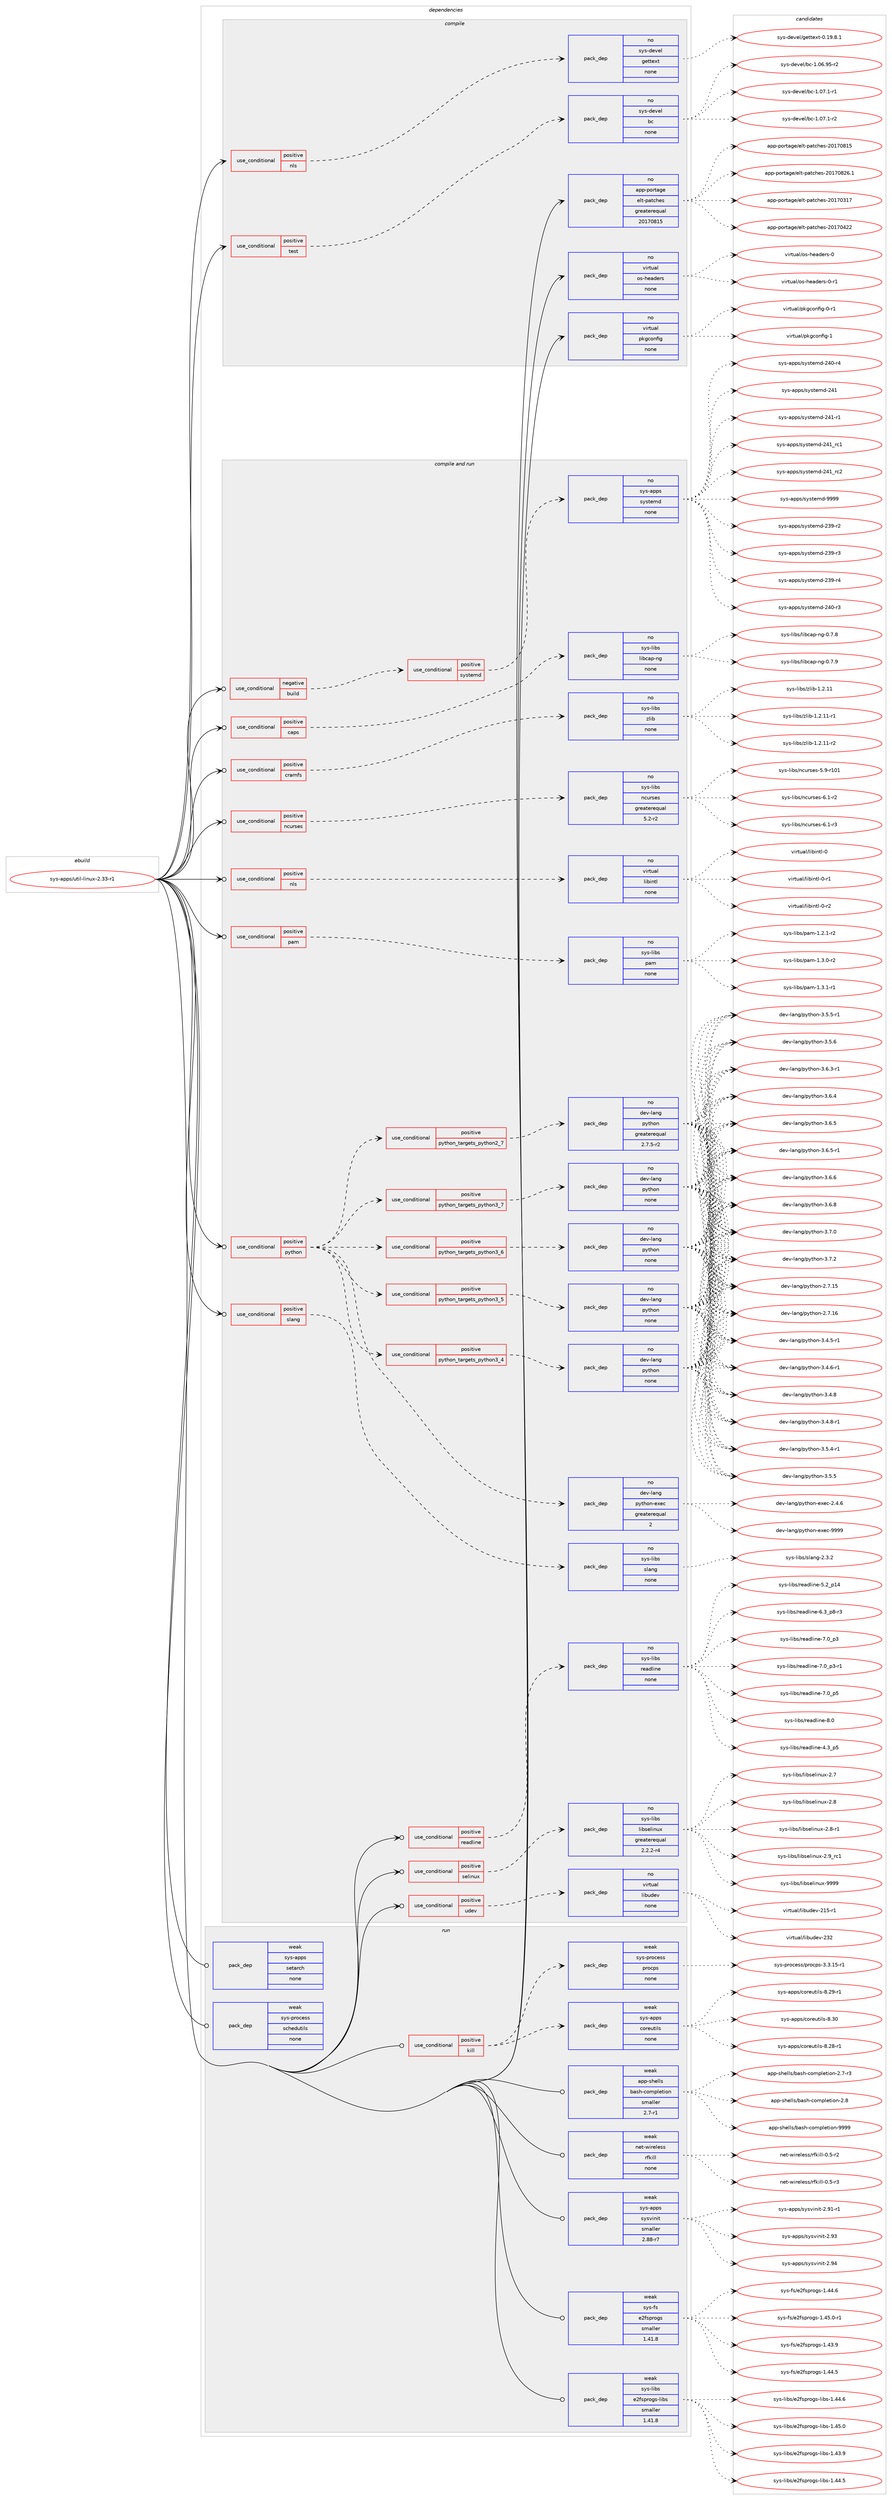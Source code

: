 digraph prolog {

# *************
# Graph options
# *************

newrank=true;
concentrate=true;
compound=true;
graph [rankdir=LR,fontname=Helvetica,fontsize=10,ranksep=1.5];#, ranksep=2.5, nodesep=0.2];
edge  [arrowhead=vee];
node  [fontname=Helvetica,fontsize=10];

# **********
# The ebuild
# **********

subgraph cluster_leftcol {
color=gray;
rank=same;
label=<<i>ebuild</i>>;
id [label="sys-apps/util-linux-2.33-r1", color=red, width=4, href="../sys-apps/util-linux-2.33-r1.svg"];
}

# ****************
# The dependencies
# ****************

subgraph cluster_midcol {
color=gray;
label=<<i>dependencies</i>>;
subgraph cluster_compile {
fillcolor="#eeeeee";
style=filled;
label=<<i>compile</i>>;
subgraph cond457505 {
dependency1715951 [label=<<TABLE BORDER="0" CELLBORDER="1" CELLSPACING="0" CELLPADDING="4"><TR><TD ROWSPAN="3" CELLPADDING="10">use_conditional</TD></TR><TR><TD>positive</TD></TR><TR><TD>nls</TD></TR></TABLE>>, shape=none, color=red];
subgraph pack1230371 {
dependency1715952 [label=<<TABLE BORDER="0" CELLBORDER="1" CELLSPACING="0" CELLPADDING="4" WIDTH="220"><TR><TD ROWSPAN="6" CELLPADDING="30">pack_dep</TD></TR><TR><TD WIDTH="110">no</TD></TR><TR><TD>sys-devel</TD></TR><TR><TD>gettext</TD></TR><TR><TD>none</TD></TR><TR><TD></TD></TR></TABLE>>, shape=none, color=blue];
}
dependency1715951:e -> dependency1715952:w [weight=20,style="dashed",arrowhead="vee"];
}
id:e -> dependency1715951:w [weight=20,style="solid",arrowhead="vee"];
subgraph cond457506 {
dependency1715953 [label=<<TABLE BORDER="0" CELLBORDER="1" CELLSPACING="0" CELLPADDING="4"><TR><TD ROWSPAN="3" CELLPADDING="10">use_conditional</TD></TR><TR><TD>positive</TD></TR><TR><TD>test</TD></TR></TABLE>>, shape=none, color=red];
subgraph pack1230372 {
dependency1715954 [label=<<TABLE BORDER="0" CELLBORDER="1" CELLSPACING="0" CELLPADDING="4" WIDTH="220"><TR><TD ROWSPAN="6" CELLPADDING="30">pack_dep</TD></TR><TR><TD WIDTH="110">no</TD></TR><TR><TD>sys-devel</TD></TR><TR><TD>bc</TD></TR><TR><TD>none</TD></TR><TR><TD></TD></TR></TABLE>>, shape=none, color=blue];
}
dependency1715953:e -> dependency1715954:w [weight=20,style="dashed",arrowhead="vee"];
}
id:e -> dependency1715953:w [weight=20,style="solid",arrowhead="vee"];
subgraph pack1230373 {
dependency1715955 [label=<<TABLE BORDER="0" CELLBORDER="1" CELLSPACING="0" CELLPADDING="4" WIDTH="220"><TR><TD ROWSPAN="6" CELLPADDING="30">pack_dep</TD></TR><TR><TD WIDTH="110">no</TD></TR><TR><TD>app-portage</TD></TR><TR><TD>elt-patches</TD></TR><TR><TD>greaterequal</TD></TR><TR><TD>20170815</TD></TR></TABLE>>, shape=none, color=blue];
}
id:e -> dependency1715955:w [weight=20,style="solid",arrowhead="vee"];
subgraph pack1230374 {
dependency1715956 [label=<<TABLE BORDER="0" CELLBORDER="1" CELLSPACING="0" CELLPADDING="4" WIDTH="220"><TR><TD ROWSPAN="6" CELLPADDING="30">pack_dep</TD></TR><TR><TD WIDTH="110">no</TD></TR><TR><TD>virtual</TD></TR><TR><TD>os-headers</TD></TR><TR><TD>none</TD></TR><TR><TD></TD></TR></TABLE>>, shape=none, color=blue];
}
id:e -> dependency1715956:w [weight=20,style="solid",arrowhead="vee"];
subgraph pack1230375 {
dependency1715957 [label=<<TABLE BORDER="0" CELLBORDER="1" CELLSPACING="0" CELLPADDING="4" WIDTH="220"><TR><TD ROWSPAN="6" CELLPADDING="30">pack_dep</TD></TR><TR><TD WIDTH="110">no</TD></TR><TR><TD>virtual</TD></TR><TR><TD>pkgconfig</TD></TR><TR><TD>none</TD></TR><TR><TD></TD></TR></TABLE>>, shape=none, color=blue];
}
id:e -> dependency1715957:w [weight=20,style="solid",arrowhead="vee"];
}
subgraph cluster_compileandrun {
fillcolor="#eeeeee";
style=filled;
label=<<i>compile and run</i>>;
subgraph cond457507 {
dependency1715958 [label=<<TABLE BORDER="0" CELLBORDER="1" CELLSPACING="0" CELLPADDING="4"><TR><TD ROWSPAN="3" CELLPADDING="10">use_conditional</TD></TR><TR><TD>negative</TD></TR><TR><TD>build</TD></TR></TABLE>>, shape=none, color=red];
subgraph cond457508 {
dependency1715959 [label=<<TABLE BORDER="0" CELLBORDER="1" CELLSPACING="0" CELLPADDING="4"><TR><TD ROWSPAN="3" CELLPADDING="10">use_conditional</TD></TR><TR><TD>positive</TD></TR><TR><TD>systemd</TD></TR></TABLE>>, shape=none, color=red];
subgraph pack1230376 {
dependency1715960 [label=<<TABLE BORDER="0" CELLBORDER="1" CELLSPACING="0" CELLPADDING="4" WIDTH="220"><TR><TD ROWSPAN="6" CELLPADDING="30">pack_dep</TD></TR><TR><TD WIDTH="110">no</TD></TR><TR><TD>sys-apps</TD></TR><TR><TD>systemd</TD></TR><TR><TD>none</TD></TR><TR><TD></TD></TR></TABLE>>, shape=none, color=blue];
}
dependency1715959:e -> dependency1715960:w [weight=20,style="dashed",arrowhead="vee"];
}
dependency1715958:e -> dependency1715959:w [weight=20,style="dashed",arrowhead="vee"];
}
id:e -> dependency1715958:w [weight=20,style="solid",arrowhead="odotvee"];
subgraph cond457509 {
dependency1715961 [label=<<TABLE BORDER="0" CELLBORDER="1" CELLSPACING="0" CELLPADDING="4"><TR><TD ROWSPAN="3" CELLPADDING="10">use_conditional</TD></TR><TR><TD>positive</TD></TR><TR><TD>caps</TD></TR></TABLE>>, shape=none, color=red];
subgraph pack1230377 {
dependency1715962 [label=<<TABLE BORDER="0" CELLBORDER="1" CELLSPACING="0" CELLPADDING="4" WIDTH="220"><TR><TD ROWSPAN="6" CELLPADDING="30">pack_dep</TD></TR><TR><TD WIDTH="110">no</TD></TR><TR><TD>sys-libs</TD></TR><TR><TD>libcap-ng</TD></TR><TR><TD>none</TD></TR><TR><TD></TD></TR></TABLE>>, shape=none, color=blue];
}
dependency1715961:e -> dependency1715962:w [weight=20,style="dashed",arrowhead="vee"];
}
id:e -> dependency1715961:w [weight=20,style="solid",arrowhead="odotvee"];
subgraph cond457510 {
dependency1715963 [label=<<TABLE BORDER="0" CELLBORDER="1" CELLSPACING="0" CELLPADDING="4"><TR><TD ROWSPAN="3" CELLPADDING="10">use_conditional</TD></TR><TR><TD>positive</TD></TR><TR><TD>cramfs</TD></TR></TABLE>>, shape=none, color=red];
subgraph pack1230378 {
dependency1715964 [label=<<TABLE BORDER="0" CELLBORDER="1" CELLSPACING="0" CELLPADDING="4" WIDTH="220"><TR><TD ROWSPAN="6" CELLPADDING="30">pack_dep</TD></TR><TR><TD WIDTH="110">no</TD></TR><TR><TD>sys-libs</TD></TR><TR><TD>zlib</TD></TR><TR><TD>none</TD></TR><TR><TD></TD></TR></TABLE>>, shape=none, color=blue];
}
dependency1715963:e -> dependency1715964:w [weight=20,style="dashed",arrowhead="vee"];
}
id:e -> dependency1715963:w [weight=20,style="solid",arrowhead="odotvee"];
subgraph cond457511 {
dependency1715965 [label=<<TABLE BORDER="0" CELLBORDER="1" CELLSPACING="0" CELLPADDING="4"><TR><TD ROWSPAN="3" CELLPADDING="10">use_conditional</TD></TR><TR><TD>positive</TD></TR><TR><TD>ncurses</TD></TR></TABLE>>, shape=none, color=red];
subgraph pack1230379 {
dependency1715966 [label=<<TABLE BORDER="0" CELLBORDER="1" CELLSPACING="0" CELLPADDING="4" WIDTH="220"><TR><TD ROWSPAN="6" CELLPADDING="30">pack_dep</TD></TR><TR><TD WIDTH="110">no</TD></TR><TR><TD>sys-libs</TD></TR><TR><TD>ncurses</TD></TR><TR><TD>greaterequal</TD></TR><TR><TD>5.2-r2</TD></TR></TABLE>>, shape=none, color=blue];
}
dependency1715965:e -> dependency1715966:w [weight=20,style="dashed",arrowhead="vee"];
}
id:e -> dependency1715965:w [weight=20,style="solid",arrowhead="odotvee"];
subgraph cond457512 {
dependency1715967 [label=<<TABLE BORDER="0" CELLBORDER="1" CELLSPACING="0" CELLPADDING="4"><TR><TD ROWSPAN="3" CELLPADDING="10">use_conditional</TD></TR><TR><TD>positive</TD></TR><TR><TD>nls</TD></TR></TABLE>>, shape=none, color=red];
subgraph pack1230380 {
dependency1715968 [label=<<TABLE BORDER="0" CELLBORDER="1" CELLSPACING="0" CELLPADDING="4" WIDTH="220"><TR><TD ROWSPAN="6" CELLPADDING="30">pack_dep</TD></TR><TR><TD WIDTH="110">no</TD></TR><TR><TD>virtual</TD></TR><TR><TD>libintl</TD></TR><TR><TD>none</TD></TR><TR><TD></TD></TR></TABLE>>, shape=none, color=blue];
}
dependency1715967:e -> dependency1715968:w [weight=20,style="dashed",arrowhead="vee"];
}
id:e -> dependency1715967:w [weight=20,style="solid",arrowhead="odotvee"];
subgraph cond457513 {
dependency1715969 [label=<<TABLE BORDER="0" CELLBORDER="1" CELLSPACING="0" CELLPADDING="4"><TR><TD ROWSPAN="3" CELLPADDING="10">use_conditional</TD></TR><TR><TD>positive</TD></TR><TR><TD>pam</TD></TR></TABLE>>, shape=none, color=red];
subgraph pack1230381 {
dependency1715970 [label=<<TABLE BORDER="0" CELLBORDER="1" CELLSPACING="0" CELLPADDING="4" WIDTH="220"><TR><TD ROWSPAN="6" CELLPADDING="30">pack_dep</TD></TR><TR><TD WIDTH="110">no</TD></TR><TR><TD>sys-libs</TD></TR><TR><TD>pam</TD></TR><TR><TD>none</TD></TR><TR><TD></TD></TR></TABLE>>, shape=none, color=blue];
}
dependency1715969:e -> dependency1715970:w [weight=20,style="dashed",arrowhead="vee"];
}
id:e -> dependency1715969:w [weight=20,style="solid",arrowhead="odotvee"];
subgraph cond457514 {
dependency1715971 [label=<<TABLE BORDER="0" CELLBORDER="1" CELLSPACING="0" CELLPADDING="4"><TR><TD ROWSPAN="3" CELLPADDING="10">use_conditional</TD></TR><TR><TD>positive</TD></TR><TR><TD>python</TD></TR></TABLE>>, shape=none, color=red];
subgraph cond457515 {
dependency1715972 [label=<<TABLE BORDER="0" CELLBORDER="1" CELLSPACING="0" CELLPADDING="4"><TR><TD ROWSPAN="3" CELLPADDING="10">use_conditional</TD></TR><TR><TD>positive</TD></TR><TR><TD>python_targets_python2_7</TD></TR></TABLE>>, shape=none, color=red];
subgraph pack1230382 {
dependency1715973 [label=<<TABLE BORDER="0" CELLBORDER="1" CELLSPACING="0" CELLPADDING="4" WIDTH="220"><TR><TD ROWSPAN="6" CELLPADDING="30">pack_dep</TD></TR><TR><TD WIDTH="110">no</TD></TR><TR><TD>dev-lang</TD></TR><TR><TD>python</TD></TR><TR><TD>greaterequal</TD></TR><TR><TD>2.7.5-r2</TD></TR></TABLE>>, shape=none, color=blue];
}
dependency1715972:e -> dependency1715973:w [weight=20,style="dashed",arrowhead="vee"];
}
dependency1715971:e -> dependency1715972:w [weight=20,style="dashed",arrowhead="vee"];
subgraph cond457516 {
dependency1715974 [label=<<TABLE BORDER="0" CELLBORDER="1" CELLSPACING="0" CELLPADDING="4"><TR><TD ROWSPAN="3" CELLPADDING="10">use_conditional</TD></TR><TR><TD>positive</TD></TR><TR><TD>python_targets_python3_4</TD></TR></TABLE>>, shape=none, color=red];
subgraph pack1230383 {
dependency1715975 [label=<<TABLE BORDER="0" CELLBORDER="1" CELLSPACING="0" CELLPADDING="4" WIDTH="220"><TR><TD ROWSPAN="6" CELLPADDING="30">pack_dep</TD></TR><TR><TD WIDTH="110">no</TD></TR><TR><TD>dev-lang</TD></TR><TR><TD>python</TD></TR><TR><TD>none</TD></TR><TR><TD></TD></TR></TABLE>>, shape=none, color=blue];
}
dependency1715974:e -> dependency1715975:w [weight=20,style="dashed",arrowhead="vee"];
}
dependency1715971:e -> dependency1715974:w [weight=20,style="dashed",arrowhead="vee"];
subgraph cond457517 {
dependency1715976 [label=<<TABLE BORDER="0" CELLBORDER="1" CELLSPACING="0" CELLPADDING="4"><TR><TD ROWSPAN="3" CELLPADDING="10">use_conditional</TD></TR><TR><TD>positive</TD></TR><TR><TD>python_targets_python3_5</TD></TR></TABLE>>, shape=none, color=red];
subgraph pack1230384 {
dependency1715977 [label=<<TABLE BORDER="0" CELLBORDER="1" CELLSPACING="0" CELLPADDING="4" WIDTH="220"><TR><TD ROWSPAN="6" CELLPADDING="30">pack_dep</TD></TR><TR><TD WIDTH="110">no</TD></TR><TR><TD>dev-lang</TD></TR><TR><TD>python</TD></TR><TR><TD>none</TD></TR><TR><TD></TD></TR></TABLE>>, shape=none, color=blue];
}
dependency1715976:e -> dependency1715977:w [weight=20,style="dashed",arrowhead="vee"];
}
dependency1715971:e -> dependency1715976:w [weight=20,style="dashed",arrowhead="vee"];
subgraph cond457518 {
dependency1715978 [label=<<TABLE BORDER="0" CELLBORDER="1" CELLSPACING="0" CELLPADDING="4"><TR><TD ROWSPAN="3" CELLPADDING="10">use_conditional</TD></TR><TR><TD>positive</TD></TR><TR><TD>python_targets_python3_6</TD></TR></TABLE>>, shape=none, color=red];
subgraph pack1230385 {
dependency1715979 [label=<<TABLE BORDER="0" CELLBORDER="1" CELLSPACING="0" CELLPADDING="4" WIDTH="220"><TR><TD ROWSPAN="6" CELLPADDING="30">pack_dep</TD></TR><TR><TD WIDTH="110">no</TD></TR><TR><TD>dev-lang</TD></TR><TR><TD>python</TD></TR><TR><TD>none</TD></TR><TR><TD></TD></TR></TABLE>>, shape=none, color=blue];
}
dependency1715978:e -> dependency1715979:w [weight=20,style="dashed",arrowhead="vee"];
}
dependency1715971:e -> dependency1715978:w [weight=20,style="dashed",arrowhead="vee"];
subgraph cond457519 {
dependency1715980 [label=<<TABLE BORDER="0" CELLBORDER="1" CELLSPACING="0" CELLPADDING="4"><TR><TD ROWSPAN="3" CELLPADDING="10">use_conditional</TD></TR><TR><TD>positive</TD></TR><TR><TD>python_targets_python3_7</TD></TR></TABLE>>, shape=none, color=red];
subgraph pack1230386 {
dependency1715981 [label=<<TABLE BORDER="0" CELLBORDER="1" CELLSPACING="0" CELLPADDING="4" WIDTH="220"><TR><TD ROWSPAN="6" CELLPADDING="30">pack_dep</TD></TR><TR><TD WIDTH="110">no</TD></TR><TR><TD>dev-lang</TD></TR><TR><TD>python</TD></TR><TR><TD>none</TD></TR><TR><TD></TD></TR></TABLE>>, shape=none, color=blue];
}
dependency1715980:e -> dependency1715981:w [weight=20,style="dashed",arrowhead="vee"];
}
dependency1715971:e -> dependency1715980:w [weight=20,style="dashed",arrowhead="vee"];
subgraph pack1230387 {
dependency1715982 [label=<<TABLE BORDER="0" CELLBORDER="1" CELLSPACING="0" CELLPADDING="4" WIDTH="220"><TR><TD ROWSPAN="6" CELLPADDING="30">pack_dep</TD></TR><TR><TD WIDTH="110">no</TD></TR><TR><TD>dev-lang</TD></TR><TR><TD>python-exec</TD></TR><TR><TD>greaterequal</TD></TR><TR><TD>2</TD></TR></TABLE>>, shape=none, color=blue];
}
dependency1715971:e -> dependency1715982:w [weight=20,style="dashed",arrowhead="vee"];
}
id:e -> dependency1715971:w [weight=20,style="solid",arrowhead="odotvee"];
subgraph cond457520 {
dependency1715983 [label=<<TABLE BORDER="0" CELLBORDER="1" CELLSPACING="0" CELLPADDING="4"><TR><TD ROWSPAN="3" CELLPADDING="10">use_conditional</TD></TR><TR><TD>positive</TD></TR><TR><TD>readline</TD></TR></TABLE>>, shape=none, color=red];
subgraph pack1230388 {
dependency1715984 [label=<<TABLE BORDER="0" CELLBORDER="1" CELLSPACING="0" CELLPADDING="4" WIDTH="220"><TR><TD ROWSPAN="6" CELLPADDING="30">pack_dep</TD></TR><TR><TD WIDTH="110">no</TD></TR><TR><TD>sys-libs</TD></TR><TR><TD>readline</TD></TR><TR><TD>none</TD></TR><TR><TD></TD></TR></TABLE>>, shape=none, color=blue];
}
dependency1715983:e -> dependency1715984:w [weight=20,style="dashed",arrowhead="vee"];
}
id:e -> dependency1715983:w [weight=20,style="solid",arrowhead="odotvee"];
subgraph cond457521 {
dependency1715985 [label=<<TABLE BORDER="0" CELLBORDER="1" CELLSPACING="0" CELLPADDING="4"><TR><TD ROWSPAN="3" CELLPADDING="10">use_conditional</TD></TR><TR><TD>positive</TD></TR><TR><TD>selinux</TD></TR></TABLE>>, shape=none, color=red];
subgraph pack1230389 {
dependency1715986 [label=<<TABLE BORDER="0" CELLBORDER="1" CELLSPACING="0" CELLPADDING="4" WIDTH="220"><TR><TD ROWSPAN="6" CELLPADDING="30">pack_dep</TD></TR><TR><TD WIDTH="110">no</TD></TR><TR><TD>sys-libs</TD></TR><TR><TD>libselinux</TD></TR><TR><TD>greaterequal</TD></TR><TR><TD>2.2.2-r4</TD></TR></TABLE>>, shape=none, color=blue];
}
dependency1715985:e -> dependency1715986:w [weight=20,style="dashed",arrowhead="vee"];
}
id:e -> dependency1715985:w [weight=20,style="solid",arrowhead="odotvee"];
subgraph cond457522 {
dependency1715987 [label=<<TABLE BORDER="0" CELLBORDER="1" CELLSPACING="0" CELLPADDING="4"><TR><TD ROWSPAN="3" CELLPADDING="10">use_conditional</TD></TR><TR><TD>positive</TD></TR><TR><TD>slang</TD></TR></TABLE>>, shape=none, color=red];
subgraph pack1230390 {
dependency1715988 [label=<<TABLE BORDER="0" CELLBORDER="1" CELLSPACING="0" CELLPADDING="4" WIDTH="220"><TR><TD ROWSPAN="6" CELLPADDING="30">pack_dep</TD></TR><TR><TD WIDTH="110">no</TD></TR><TR><TD>sys-libs</TD></TR><TR><TD>slang</TD></TR><TR><TD>none</TD></TR><TR><TD></TD></TR></TABLE>>, shape=none, color=blue];
}
dependency1715987:e -> dependency1715988:w [weight=20,style="dashed",arrowhead="vee"];
}
id:e -> dependency1715987:w [weight=20,style="solid",arrowhead="odotvee"];
subgraph cond457523 {
dependency1715989 [label=<<TABLE BORDER="0" CELLBORDER="1" CELLSPACING="0" CELLPADDING="4"><TR><TD ROWSPAN="3" CELLPADDING="10">use_conditional</TD></TR><TR><TD>positive</TD></TR><TR><TD>udev</TD></TR></TABLE>>, shape=none, color=red];
subgraph pack1230391 {
dependency1715990 [label=<<TABLE BORDER="0" CELLBORDER="1" CELLSPACING="0" CELLPADDING="4" WIDTH="220"><TR><TD ROWSPAN="6" CELLPADDING="30">pack_dep</TD></TR><TR><TD WIDTH="110">no</TD></TR><TR><TD>virtual</TD></TR><TR><TD>libudev</TD></TR><TR><TD>none</TD></TR><TR><TD></TD></TR></TABLE>>, shape=none, color=blue];
}
dependency1715989:e -> dependency1715990:w [weight=20,style="dashed",arrowhead="vee"];
}
id:e -> dependency1715989:w [weight=20,style="solid",arrowhead="odotvee"];
}
subgraph cluster_run {
fillcolor="#eeeeee";
style=filled;
label=<<i>run</i>>;
subgraph cond457524 {
dependency1715991 [label=<<TABLE BORDER="0" CELLBORDER="1" CELLSPACING="0" CELLPADDING="4"><TR><TD ROWSPAN="3" CELLPADDING="10">use_conditional</TD></TR><TR><TD>positive</TD></TR><TR><TD>kill</TD></TR></TABLE>>, shape=none, color=red];
subgraph pack1230392 {
dependency1715992 [label=<<TABLE BORDER="0" CELLBORDER="1" CELLSPACING="0" CELLPADDING="4" WIDTH="220"><TR><TD ROWSPAN="6" CELLPADDING="30">pack_dep</TD></TR><TR><TD WIDTH="110">weak</TD></TR><TR><TD>sys-apps</TD></TR><TR><TD>coreutils</TD></TR><TR><TD>none</TD></TR><TR><TD></TD></TR></TABLE>>, shape=none, color=blue];
}
dependency1715991:e -> dependency1715992:w [weight=20,style="dashed",arrowhead="vee"];
subgraph pack1230393 {
dependency1715993 [label=<<TABLE BORDER="0" CELLBORDER="1" CELLSPACING="0" CELLPADDING="4" WIDTH="220"><TR><TD ROWSPAN="6" CELLPADDING="30">pack_dep</TD></TR><TR><TD WIDTH="110">weak</TD></TR><TR><TD>sys-process</TD></TR><TR><TD>procps</TD></TR><TR><TD>none</TD></TR><TR><TD></TD></TR></TABLE>>, shape=none, color=blue];
}
dependency1715991:e -> dependency1715993:w [weight=20,style="dashed",arrowhead="vee"];
}
id:e -> dependency1715991:w [weight=20,style="solid",arrowhead="odot"];
subgraph pack1230394 {
dependency1715994 [label=<<TABLE BORDER="0" CELLBORDER="1" CELLSPACING="0" CELLPADDING="4" WIDTH="220"><TR><TD ROWSPAN="6" CELLPADDING="30">pack_dep</TD></TR><TR><TD WIDTH="110">weak</TD></TR><TR><TD>app-shells</TD></TR><TR><TD>bash-completion</TD></TR><TR><TD>smaller</TD></TR><TR><TD>2.7-r1</TD></TR></TABLE>>, shape=none, color=blue];
}
id:e -> dependency1715994:w [weight=20,style="solid",arrowhead="odot"];
subgraph pack1230395 {
dependency1715995 [label=<<TABLE BORDER="0" CELLBORDER="1" CELLSPACING="0" CELLPADDING="4" WIDTH="220"><TR><TD ROWSPAN="6" CELLPADDING="30">pack_dep</TD></TR><TR><TD WIDTH="110">weak</TD></TR><TR><TD>net-wireless</TD></TR><TR><TD>rfkill</TD></TR><TR><TD>none</TD></TR><TR><TD></TD></TR></TABLE>>, shape=none, color=blue];
}
id:e -> dependency1715995:w [weight=20,style="solid",arrowhead="odot"];
subgraph pack1230396 {
dependency1715996 [label=<<TABLE BORDER="0" CELLBORDER="1" CELLSPACING="0" CELLPADDING="4" WIDTH="220"><TR><TD ROWSPAN="6" CELLPADDING="30">pack_dep</TD></TR><TR><TD WIDTH="110">weak</TD></TR><TR><TD>sys-apps</TD></TR><TR><TD>setarch</TD></TR><TR><TD>none</TD></TR><TR><TD></TD></TR></TABLE>>, shape=none, color=blue];
}
id:e -> dependency1715996:w [weight=20,style="solid",arrowhead="odot"];
subgraph pack1230397 {
dependency1715997 [label=<<TABLE BORDER="0" CELLBORDER="1" CELLSPACING="0" CELLPADDING="4" WIDTH="220"><TR><TD ROWSPAN="6" CELLPADDING="30">pack_dep</TD></TR><TR><TD WIDTH="110">weak</TD></TR><TR><TD>sys-apps</TD></TR><TR><TD>sysvinit</TD></TR><TR><TD>smaller</TD></TR><TR><TD>2.88-r7</TD></TR></TABLE>>, shape=none, color=blue];
}
id:e -> dependency1715997:w [weight=20,style="solid",arrowhead="odot"];
subgraph pack1230398 {
dependency1715998 [label=<<TABLE BORDER="0" CELLBORDER="1" CELLSPACING="0" CELLPADDING="4" WIDTH="220"><TR><TD ROWSPAN="6" CELLPADDING="30">pack_dep</TD></TR><TR><TD WIDTH="110">weak</TD></TR><TR><TD>sys-fs</TD></TR><TR><TD>e2fsprogs</TD></TR><TR><TD>smaller</TD></TR><TR><TD>1.41.8</TD></TR></TABLE>>, shape=none, color=blue];
}
id:e -> dependency1715998:w [weight=20,style="solid",arrowhead="odot"];
subgraph pack1230399 {
dependency1715999 [label=<<TABLE BORDER="0" CELLBORDER="1" CELLSPACING="0" CELLPADDING="4" WIDTH="220"><TR><TD ROWSPAN="6" CELLPADDING="30">pack_dep</TD></TR><TR><TD WIDTH="110">weak</TD></TR><TR><TD>sys-libs</TD></TR><TR><TD>e2fsprogs-libs</TD></TR><TR><TD>smaller</TD></TR><TR><TD>1.41.8</TD></TR></TABLE>>, shape=none, color=blue];
}
id:e -> dependency1715999:w [weight=20,style="solid",arrowhead="odot"];
subgraph pack1230400 {
dependency1716000 [label=<<TABLE BORDER="0" CELLBORDER="1" CELLSPACING="0" CELLPADDING="4" WIDTH="220"><TR><TD ROWSPAN="6" CELLPADDING="30">pack_dep</TD></TR><TR><TD WIDTH="110">weak</TD></TR><TR><TD>sys-process</TD></TR><TR><TD>schedutils</TD></TR><TR><TD>none</TD></TR><TR><TD></TD></TR></TABLE>>, shape=none, color=blue];
}
id:e -> dependency1716000:w [weight=20,style="solid",arrowhead="odot"];
}
}

# **************
# The candidates
# **************

subgraph cluster_choices {
rank=same;
color=gray;
label=<<i>candidates</i>>;

subgraph choice1230371 {
color=black;
nodesep=1;
choice1151211154510010111810110847103101116116101120116454846495746564649 [label="sys-devel/gettext-0.19.8.1", color=red, width=4,href="../sys-devel/gettext-0.19.8.1.svg"];
dependency1715952:e -> choice1151211154510010111810110847103101116116101120116454846495746564649:w [style=dotted,weight="100"];
}
subgraph choice1230372 {
color=black;
nodesep=1;
choice1151211154510010111810110847989945494648544657534511450 [label="sys-devel/bc-1.06.95-r2", color=red, width=4,href="../sys-devel/bc-1.06.95-r2.svg"];
choice11512111545100101118101108479899454946485546494511449 [label="sys-devel/bc-1.07.1-r1", color=red, width=4,href="../sys-devel/bc-1.07.1-r1.svg"];
choice11512111545100101118101108479899454946485546494511450 [label="sys-devel/bc-1.07.1-r2", color=red, width=4,href="../sys-devel/bc-1.07.1-r2.svg"];
dependency1715954:e -> choice1151211154510010111810110847989945494648544657534511450:w [style=dotted,weight="100"];
dependency1715954:e -> choice11512111545100101118101108479899454946485546494511449:w [style=dotted,weight="100"];
dependency1715954:e -> choice11512111545100101118101108479899454946485546494511450:w [style=dotted,weight="100"];
}
subgraph choice1230373 {
color=black;
nodesep=1;
choice97112112451121111141169710310147101108116451129711699104101115455048495548514955 [label="app-portage/elt-patches-20170317", color=red, width=4,href="../app-portage/elt-patches-20170317.svg"];
choice97112112451121111141169710310147101108116451129711699104101115455048495548525050 [label="app-portage/elt-patches-20170422", color=red, width=4,href="../app-portage/elt-patches-20170422.svg"];
choice97112112451121111141169710310147101108116451129711699104101115455048495548564953 [label="app-portage/elt-patches-20170815", color=red, width=4,href="../app-portage/elt-patches-20170815.svg"];
choice971121124511211111411697103101471011081164511297116991041011154550484955485650544649 [label="app-portage/elt-patches-20170826.1", color=red, width=4,href="../app-portage/elt-patches-20170826.1.svg"];
dependency1715955:e -> choice97112112451121111141169710310147101108116451129711699104101115455048495548514955:w [style=dotted,weight="100"];
dependency1715955:e -> choice97112112451121111141169710310147101108116451129711699104101115455048495548525050:w [style=dotted,weight="100"];
dependency1715955:e -> choice97112112451121111141169710310147101108116451129711699104101115455048495548564953:w [style=dotted,weight="100"];
dependency1715955:e -> choice971121124511211111411697103101471011081164511297116991041011154550484955485650544649:w [style=dotted,weight="100"];
}
subgraph choice1230374 {
color=black;
nodesep=1;
choice118105114116117971084711111545104101971001011141154548 [label="virtual/os-headers-0", color=red, width=4,href="../virtual/os-headers-0.svg"];
choice1181051141161179710847111115451041019710010111411545484511449 [label="virtual/os-headers-0-r1", color=red, width=4,href="../virtual/os-headers-0-r1.svg"];
dependency1715956:e -> choice118105114116117971084711111545104101971001011141154548:w [style=dotted,weight="100"];
dependency1715956:e -> choice1181051141161179710847111115451041019710010111411545484511449:w [style=dotted,weight="100"];
}
subgraph choice1230375 {
color=black;
nodesep=1;
choice11810511411611797108471121071039911111010210510345484511449 [label="virtual/pkgconfig-0-r1", color=red, width=4,href="../virtual/pkgconfig-0-r1.svg"];
choice1181051141161179710847112107103991111101021051034549 [label="virtual/pkgconfig-1", color=red, width=4,href="../virtual/pkgconfig-1.svg"];
dependency1715957:e -> choice11810511411611797108471121071039911111010210510345484511449:w [style=dotted,weight="100"];
dependency1715957:e -> choice1181051141161179710847112107103991111101021051034549:w [style=dotted,weight="100"];
}
subgraph choice1230376 {
color=black;
nodesep=1;
choice115121115459711211211547115121115116101109100455051574511450 [label="sys-apps/systemd-239-r2", color=red, width=4,href="../sys-apps/systemd-239-r2.svg"];
choice115121115459711211211547115121115116101109100455051574511451 [label="sys-apps/systemd-239-r3", color=red, width=4,href="../sys-apps/systemd-239-r3.svg"];
choice115121115459711211211547115121115116101109100455051574511452 [label="sys-apps/systemd-239-r4", color=red, width=4,href="../sys-apps/systemd-239-r4.svg"];
choice115121115459711211211547115121115116101109100455052484511451 [label="sys-apps/systemd-240-r3", color=red, width=4,href="../sys-apps/systemd-240-r3.svg"];
choice115121115459711211211547115121115116101109100455052484511452 [label="sys-apps/systemd-240-r4", color=red, width=4,href="../sys-apps/systemd-240-r4.svg"];
choice11512111545971121121154711512111511610110910045505249 [label="sys-apps/systemd-241", color=red, width=4,href="../sys-apps/systemd-241.svg"];
choice115121115459711211211547115121115116101109100455052494511449 [label="sys-apps/systemd-241-r1", color=red, width=4,href="../sys-apps/systemd-241-r1.svg"];
choice11512111545971121121154711512111511610110910045505249951149949 [label="sys-apps/systemd-241_rc1", color=red, width=4,href="../sys-apps/systemd-241_rc1.svg"];
choice11512111545971121121154711512111511610110910045505249951149950 [label="sys-apps/systemd-241_rc2", color=red, width=4,href="../sys-apps/systemd-241_rc2.svg"];
choice1151211154597112112115471151211151161011091004557575757 [label="sys-apps/systemd-9999", color=red, width=4,href="../sys-apps/systemd-9999.svg"];
dependency1715960:e -> choice115121115459711211211547115121115116101109100455051574511450:w [style=dotted,weight="100"];
dependency1715960:e -> choice115121115459711211211547115121115116101109100455051574511451:w [style=dotted,weight="100"];
dependency1715960:e -> choice115121115459711211211547115121115116101109100455051574511452:w [style=dotted,weight="100"];
dependency1715960:e -> choice115121115459711211211547115121115116101109100455052484511451:w [style=dotted,weight="100"];
dependency1715960:e -> choice115121115459711211211547115121115116101109100455052484511452:w [style=dotted,weight="100"];
dependency1715960:e -> choice11512111545971121121154711512111511610110910045505249:w [style=dotted,weight="100"];
dependency1715960:e -> choice115121115459711211211547115121115116101109100455052494511449:w [style=dotted,weight="100"];
dependency1715960:e -> choice11512111545971121121154711512111511610110910045505249951149949:w [style=dotted,weight="100"];
dependency1715960:e -> choice11512111545971121121154711512111511610110910045505249951149950:w [style=dotted,weight="100"];
dependency1715960:e -> choice1151211154597112112115471151211151161011091004557575757:w [style=dotted,weight="100"];
}
subgraph choice1230377 {
color=black;
nodesep=1;
choice11512111545108105981154710810598999711245110103454846554656 [label="sys-libs/libcap-ng-0.7.8", color=red, width=4,href="../sys-libs/libcap-ng-0.7.8.svg"];
choice11512111545108105981154710810598999711245110103454846554657 [label="sys-libs/libcap-ng-0.7.9", color=red, width=4,href="../sys-libs/libcap-ng-0.7.9.svg"];
dependency1715962:e -> choice11512111545108105981154710810598999711245110103454846554656:w [style=dotted,weight="100"];
dependency1715962:e -> choice11512111545108105981154710810598999711245110103454846554657:w [style=dotted,weight="100"];
}
subgraph choice1230378 {
color=black;
nodesep=1;
choice1151211154510810598115471221081059845494650464949 [label="sys-libs/zlib-1.2.11", color=red, width=4,href="../sys-libs/zlib-1.2.11.svg"];
choice11512111545108105981154712210810598454946504649494511449 [label="sys-libs/zlib-1.2.11-r1", color=red, width=4,href="../sys-libs/zlib-1.2.11-r1.svg"];
choice11512111545108105981154712210810598454946504649494511450 [label="sys-libs/zlib-1.2.11-r2", color=red, width=4,href="../sys-libs/zlib-1.2.11-r2.svg"];
dependency1715964:e -> choice1151211154510810598115471221081059845494650464949:w [style=dotted,weight="100"];
dependency1715964:e -> choice11512111545108105981154712210810598454946504649494511449:w [style=dotted,weight="100"];
dependency1715964:e -> choice11512111545108105981154712210810598454946504649494511450:w [style=dotted,weight="100"];
}
subgraph choice1230379 {
color=black;
nodesep=1;
choice115121115451081059811547110991171141151011154553465745114494849 [label="sys-libs/ncurses-5.9-r101", color=red, width=4,href="../sys-libs/ncurses-5.9-r101.svg"];
choice11512111545108105981154711099117114115101115455446494511450 [label="sys-libs/ncurses-6.1-r2", color=red, width=4,href="../sys-libs/ncurses-6.1-r2.svg"];
choice11512111545108105981154711099117114115101115455446494511451 [label="sys-libs/ncurses-6.1-r3", color=red, width=4,href="../sys-libs/ncurses-6.1-r3.svg"];
dependency1715966:e -> choice115121115451081059811547110991171141151011154553465745114494849:w [style=dotted,weight="100"];
dependency1715966:e -> choice11512111545108105981154711099117114115101115455446494511450:w [style=dotted,weight="100"];
dependency1715966:e -> choice11512111545108105981154711099117114115101115455446494511451:w [style=dotted,weight="100"];
}
subgraph choice1230380 {
color=black;
nodesep=1;
choice1181051141161179710847108105981051101161084548 [label="virtual/libintl-0", color=red, width=4,href="../virtual/libintl-0.svg"];
choice11810511411611797108471081059810511011610845484511449 [label="virtual/libintl-0-r1", color=red, width=4,href="../virtual/libintl-0-r1.svg"];
choice11810511411611797108471081059810511011610845484511450 [label="virtual/libintl-0-r2", color=red, width=4,href="../virtual/libintl-0-r2.svg"];
dependency1715968:e -> choice1181051141161179710847108105981051101161084548:w [style=dotted,weight="100"];
dependency1715968:e -> choice11810511411611797108471081059810511011610845484511449:w [style=dotted,weight="100"];
dependency1715968:e -> choice11810511411611797108471081059810511011610845484511450:w [style=dotted,weight="100"];
}
subgraph choice1230381 {
color=black;
nodesep=1;
choice115121115451081059811547112971094549465046494511450 [label="sys-libs/pam-1.2.1-r2", color=red, width=4,href="../sys-libs/pam-1.2.1-r2.svg"];
choice115121115451081059811547112971094549465146484511450 [label="sys-libs/pam-1.3.0-r2", color=red, width=4,href="../sys-libs/pam-1.3.0-r2.svg"];
choice115121115451081059811547112971094549465146494511449 [label="sys-libs/pam-1.3.1-r1", color=red, width=4,href="../sys-libs/pam-1.3.1-r1.svg"];
dependency1715970:e -> choice115121115451081059811547112971094549465046494511450:w [style=dotted,weight="100"];
dependency1715970:e -> choice115121115451081059811547112971094549465146484511450:w [style=dotted,weight="100"];
dependency1715970:e -> choice115121115451081059811547112971094549465146494511449:w [style=dotted,weight="100"];
}
subgraph choice1230382 {
color=black;
nodesep=1;
choice10010111845108971101034711212111610411111045504655464953 [label="dev-lang/python-2.7.15", color=red, width=4,href="../dev-lang/python-2.7.15.svg"];
choice10010111845108971101034711212111610411111045504655464954 [label="dev-lang/python-2.7.16", color=red, width=4,href="../dev-lang/python-2.7.16.svg"];
choice1001011184510897110103471121211161041111104551465246534511449 [label="dev-lang/python-3.4.5-r1", color=red, width=4,href="../dev-lang/python-3.4.5-r1.svg"];
choice1001011184510897110103471121211161041111104551465246544511449 [label="dev-lang/python-3.4.6-r1", color=red, width=4,href="../dev-lang/python-3.4.6-r1.svg"];
choice100101118451089711010347112121116104111110455146524656 [label="dev-lang/python-3.4.8", color=red, width=4,href="../dev-lang/python-3.4.8.svg"];
choice1001011184510897110103471121211161041111104551465246564511449 [label="dev-lang/python-3.4.8-r1", color=red, width=4,href="../dev-lang/python-3.4.8-r1.svg"];
choice1001011184510897110103471121211161041111104551465346524511449 [label="dev-lang/python-3.5.4-r1", color=red, width=4,href="../dev-lang/python-3.5.4-r1.svg"];
choice100101118451089711010347112121116104111110455146534653 [label="dev-lang/python-3.5.5", color=red, width=4,href="../dev-lang/python-3.5.5.svg"];
choice1001011184510897110103471121211161041111104551465346534511449 [label="dev-lang/python-3.5.5-r1", color=red, width=4,href="../dev-lang/python-3.5.5-r1.svg"];
choice100101118451089711010347112121116104111110455146534654 [label="dev-lang/python-3.5.6", color=red, width=4,href="../dev-lang/python-3.5.6.svg"];
choice1001011184510897110103471121211161041111104551465446514511449 [label="dev-lang/python-3.6.3-r1", color=red, width=4,href="../dev-lang/python-3.6.3-r1.svg"];
choice100101118451089711010347112121116104111110455146544652 [label="dev-lang/python-3.6.4", color=red, width=4,href="../dev-lang/python-3.6.4.svg"];
choice100101118451089711010347112121116104111110455146544653 [label="dev-lang/python-3.6.5", color=red, width=4,href="../dev-lang/python-3.6.5.svg"];
choice1001011184510897110103471121211161041111104551465446534511449 [label="dev-lang/python-3.6.5-r1", color=red, width=4,href="../dev-lang/python-3.6.5-r1.svg"];
choice100101118451089711010347112121116104111110455146544654 [label="dev-lang/python-3.6.6", color=red, width=4,href="../dev-lang/python-3.6.6.svg"];
choice100101118451089711010347112121116104111110455146544656 [label="dev-lang/python-3.6.8", color=red, width=4,href="../dev-lang/python-3.6.8.svg"];
choice100101118451089711010347112121116104111110455146554648 [label="dev-lang/python-3.7.0", color=red, width=4,href="../dev-lang/python-3.7.0.svg"];
choice100101118451089711010347112121116104111110455146554650 [label="dev-lang/python-3.7.2", color=red, width=4,href="../dev-lang/python-3.7.2.svg"];
dependency1715973:e -> choice10010111845108971101034711212111610411111045504655464953:w [style=dotted,weight="100"];
dependency1715973:e -> choice10010111845108971101034711212111610411111045504655464954:w [style=dotted,weight="100"];
dependency1715973:e -> choice1001011184510897110103471121211161041111104551465246534511449:w [style=dotted,weight="100"];
dependency1715973:e -> choice1001011184510897110103471121211161041111104551465246544511449:w [style=dotted,weight="100"];
dependency1715973:e -> choice100101118451089711010347112121116104111110455146524656:w [style=dotted,weight="100"];
dependency1715973:e -> choice1001011184510897110103471121211161041111104551465246564511449:w [style=dotted,weight="100"];
dependency1715973:e -> choice1001011184510897110103471121211161041111104551465346524511449:w [style=dotted,weight="100"];
dependency1715973:e -> choice100101118451089711010347112121116104111110455146534653:w [style=dotted,weight="100"];
dependency1715973:e -> choice1001011184510897110103471121211161041111104551465346534511449:w [style=dotted,weight="100"];
dependency1715973:e -> choice100101118451089711010347112121116104111110455146534654:w [style=dotted,weight="100"];
dependency1715973:e -> choice1001011184510897110103471121211161041111104551465446514511449:w [style=dotted,weight="100"];
dependency1715973:e -> choice100101118451089711010347112121116104111110455146544652:w [style=dotted,weight="100"];
dependency1715973:e -> choice100101118451089711010347112121116104111110455146544653:w [style=dotted,weight="100"];
dependency1715973:e -> choice1001011184510897110103471121211161041111104551465446534511449:w [style=dotted,weight="100"];
dependency1715973:e -> choice100101118451089711010347112121116104111110455146544654:w [style=dotted,weight="100"];
dependency1715973:e -> choice100101118451089711010347112121116104111110455146544656:w [style=dotted,weight="100"];
dependency1715973:e -> choice100101118451089711010347112121116104111110455146554648:w [style=dotted,weight="100"];
dependency1715973:e -> choice100101118451089711010347112121116104111110455146554650:w [style=dotted,weight="100"];
}
subgraph choice1230383 {
color=black;
nodesep=1;
choice10010111845108971101034711212111610411111045504655464953 [label="dev-lang/python-2.7.15", color=red, width=4,href="../dev-lang/python-2.7.15.svg"];
choice10010111845108971101034711212111610411111045504655464954 [label="dev-lang/python-2.7.16", color=red, width=4,href="../dev-lang/python-2.7.16.svg"];
choice1001011184510897110103471121211161041111104551465246534511449 [label="dev-lang/python-3.4.5-r1", color=red, width=4,href="../dev-lang/python-3.4.5-r1.svg"];
choice1001011184510897110103471121211161041111104551465246544511449 [label="dev-lang/python-3.4.6-r1", color=red, width=4,href="../dev-lang/python-3.4.6-r1.svg"];
choice100101118451089711010347112121116104111110455146524656 [label="dev-lang/python-3.4.8", color=red, width=4,href="../dev-lang/python-3.4.8.svg"];
choice1001011184510897110103471121211161041111104551465246564511449 [label="dev-lang/python-3.4.8-r1", color=red, width=4,href="../dev-lang/python-3.4.8-r1.svg"];
choice1001011184510897110103471121211161041111104551465346524511449 [label="dev-lang/python-3.5.4-r1", color=red, width=4,href="../dev-lang/python-3.5.4-r1.svg"];
choice100101118451089711010347112121116104111110455146534653 [label="dev-lang/python-3.5.5", color=red, width=4,href="../dev-lang/python-3.5.5.svg"];
choice1001011184510897110103471121211161041111104551465346534511449 [label="dev-lang/python-3.5.5-r1", color=red, width=4,href="../dev-lang/python-3.5.5-r1.svg"];
choice100101118451089711010347112121116104111110455146534654 [label="dev-lang/python-3.5.6", color=red, width=4,href="../dev-lang/python-3.5.6.svg"];
choice1001011184510897110103471121211161041111104551465446514511449 [label="dev-lang/python-3.6.3-r1", color=red, width=4,href="../dev-lang/python-3.6.3-r1.svg"];
choice100101118451089711010347112121116104111110455146544652 [label="dev-lang/python-3.6.4", color=red, width=4,href="../dev-lang/python-3.6.4.svg"];
choice100101118451089711010347112121116104111110455146544653 [label="dev-lang/python-3.6.5", color=red, width=4,href="../dev-lang/python-3.6.5.svg"];
choice1001011184510897110103471121211161041111104551465446534511449 [label="dev-lang/python-3.6.5-r1", color=red, width=4,href="../dev-lang/python-3.6.5-r1.svg"];
choice100101118451089711010347112121116104111110455146544654 [label="dev-lang/python-3.6.6", color=red, width=4,href="../dev-lang/python-3.6.6.svg"];
choice100101118451089711010347112121116104111110455146544656 [label="dev-lang/python-3.6.8", color=red, width=4,href="../dev-lang/python-3.6.8.svg"];
choice100101118451089711010347112121116104111110455146554648 [label="dev-lang/python-3.7.0", color=red, width=4,href="../dev-lang/python-3.7.0.svg"];
choice100101118451089711010347112121116104111110455146554650 [label="dev-lang/python-3.7.2", color=red, width=4,href="../dev-lang/python-3.7.2.svg"];
dependency1715975:e -> choice10010111845108971101034711212111610411111045504655464953:w [style=dotted,weight="100"];
dependency1715975:e -> choice10010111845108971101034711212111610411111045504655464954:w [style=dotted,weight="100"];
dependency1715975:e -> choice1001011184510897110103471121211161041111104551465246534511449:w [style=dotted,weight="100"];
dependency1715975:e -> choice1001011184510897110103471121211161041111104551465246544511449:w [style=dotted,weight="100"];
dependency1715975:e -> choice100101118451089711010347112121116104111110455146524656:w [style=dotted,weight="100"];
dependency1715975:e -> choice1001011184510897110103471121211161041111104551465246564511449:w [style=dotted,weight="100"];
dependency1715975:e -> choice1001011184510897110103471121211161041111104551465346524511449:w [style=dotted,weight="100"];
dependency1715975:e -> choice100101118451089711010347112121116104111110455146534653:w [style=dotted,weight="100"];
dependency1715975:e -> choice1001011184510897110103471121211161041111104551465346534511449:w [style=dotted,weight="100"];
dependency1715975:e -> choice100101118451089711010347112121116104111110455146534654:w [style=dotted,weight="100"];
dependency1715975:e -> choice1001011184510897110103471121211161041111104551465446514511449:w [style=dotted,weight="100"];
dependency1715975:e -> choice100101118451089711010347112121116104111110455146544652:w [style=dotted,weight="100"];
dependency1715975:e -> choice100101118451089711010347112121116104111110455146544653:w [style=dotted,weight="100"];
dependency1715975:e -> choice1001011184510897110103471121211161041111104551465446534511449:w [style=dotted,weight="100"];
dependency1715975:e -> choice100101118451089711010347112121116104111110455146544654:w [style=dotted,weight="100"];
dependency1715975:e -> choice100101118451089711010347112121116104111110455146544656:w [style=dotted,weight="100"];
dependency1715975:e -> choice100101118451089711010347112121116104111110455146554648:w [style=dotted,weight="100"];
dependency1715975:e -> choice100101118451089711010347112121116104111110455146554650:w [style=dotted,weight="100"];
}
subgraph choice1230384 {
color=black;
nodesep=1;
choice10010111845108971101034711212111610411111045504655464953 [label="dev-lang/python-2.7.15", color=red, width=4,href="../dev-lang/python-2.7.15.svg"];
choice10010111845108971101034711212111610411111045504655464954 [label="dev-lang/python-2.7.16", color=red, width=4,href="../dev-lang/python-2.7.16.svg"];
choice1001011184510897110103471121211161041111104551465246534511449 [label="dev-lang/python-3.4.5-r1", color=red, width=4,href="../dev-lang/python-3.4.5-r1.svg"];
choice1001011184510897110103471121211161041111104551465246544511449 [label="dev-lang/python-3.4.6-r1", color=red, width=4,href="../dev-lang/python-3.4.6-r1.svg"];
choice100101118451089711010347112121116104111110455146524656 [label="dev-lang/python-3.4.8", color=red, width=4,href="../dev-lang/python-3.4.8.svg"];
choice1001011184510897110103471121211161041111104551465246564511449 [label="dev-lang/python-3.4.8-r1", color=red, width=4,href="../dev-lang/python-3.4.8-r1.svg"];
choice1001011184510897110103471121211161041111104551465346524511449 [label="dev-lang/python-3.5.4-r1", color=red, width=4,href="../dev-lang/python-3.5.4-r1.svg"];
choice100101118451089711010347112121116104111110455146534653 [label="dev-lang/python-3.5.5", color=red, width=4,href="../dev-lang/python-3.5.5.svg"];
choice1001011184510897110103471121211161041111104551465346534511449 [label="dev-lang/python-3.5.5-r1", color=red, width=4,href="../dev-lang/python-3.5.5-r1.svg"];
choice100101118451089711010347112121116104111110455146534654 [label="dev-lang/python-3.5.6", color=red, width=4,href="../dev-lang/python-3.5.6.svg"];
choice1001011184510897110103471121211161041111104551465446514511449 [label="dev-lang/python-3.6.3-r1", color=red, width=4,href="../dev-lang/python-3.6.3-r1.svg"];
choice100101118451089711010347112121116104111110455146544652 [label="dev-lang/python-3.6.4", color=red, width=4,href="../dev-lang/python-3.6.4.svg"];
choice100101118451089711010347112121116104111110455146544653 [label="dev-lang/python-3.6.5", color=red, width=4,href="../dev-lang/python-3.6.5.svg"];
choice1001011184510897110103471121211161041111104551465446534511449 [label="dev-lang/python-3.6.5-r1", color=red, width=4,href="../dev-lang/python-3.6.5-r1.svg"];
choice100101118451089711010347112121116104111110455146544654 [label="dev-lang/python-3.6.6", color=red, width=4,href="../dev-lang/python-3.6.6.svg"];
choice100101118451089711010347112121116104111110455146544656 [label="dev-lang/python-3.6.8", color=red, width=4,href="../dev-lang/python-3.6.8.svg"];
choice100101118451089711010347112121116104111110455146554648 [label="dev-lang/python-3.7.0", color=red, width=4,href="../dev-lang/python-3.7.0.svg"];
choice100101118451089711010347112121116104111110455146554650 [label="dev-lang/python-3.7.2", color=red, width=4,href="../dev-lang/python-3.7.2.svg"];
dependency1715977:e -> choice10010111845108971101034711212111610411111045504655464953:w [style=dotted,weight="100"];
dependency1715977:e -> choice10010111845108971101034711212111610411111045504655464954:w [style=dotted,weight="100"];
dependency1715977:e -> choice1001011184510897110103471121211161041111104551465246534511449:w [style=dotted,weight="100"];
dependency1715977:e -> choice1001011184510897110103471121211161041111104551465246544511449:w [style=dotted,weight="100"];
dependency1715977:e -> choice100101118451089711010347112121116104111110455146524656:w [style=dotted,weight="100"];
dependency1715977:e -> choice1001011184510897110103471121211161041111104551465246564511449:w [style=dotted,weight="100"];
dependency1715977:e -> choice1001011184510897110103471121211161041111104551465346524511449:w [style=dotted,weight="100"];
dependency1715977:e -> choice100101118451089711010347112121116104111110455146534653:w [style=dotted,weight="100"];
dependency1715977:e -> choice1001011184510897110103471121211161041111104551465346534511449:w [style=dotted,weight="100"];
dependency1715977:e -> choice100101118451089711010347112121116104111110455146534654:w [style=dotted,weight="100"];
dependency1715977:e -> choice1001011184510897110103471121211161041111104551465446514511449:w [style=dotted,weight="100"];
dependency1715977:e -> choice100101118451089711010347112121116104111110455146544652:w [style=dotted,weight="100"];
dependency1715977:e -> choice100101118451089711010347112121116104111110455146544653:w [style=dotted,weight="100"];
dependency1715977:e -> choice1001011184510897110103471121211161041111104551465446534511449:w [style=dotted,weight="100"];
dependency1715977:e -> choice100101118451089711010347112121116104111110455146544654:w [style=dotted,weight="100"];
dependency1715977:e -> choice100101118451089711010347112121116104111110455146544656:w [style=dotted,weight="100"];
dependency1715977:e -> choice100101118451089711010347112121116104111110455146554648:w [style=dotted,weight="100"];
dependency1715977:e -> choice100101118451089711010347112121116104111110455146554650:w [style=dotted,weight="100"];
}
subgraph choice1230385 {
color=black;
nodesep=1;
choice10010111845108971101034711212111610411111045504655464953 [label="dev-lang/python-2.7.15", color=red, width=4,href="../dev-lang/python-2.7.15.svg"];
choice10010111845108971101034711212111610411111045504655464954 [label="dev-lang/python-2.7.16", color=red, width=4,href="../dev-lang/python-2.7.16.svg"];
choice1001011184510897110103471121211161041111104551465246534511449 [label="dev-lang/python-3.4.5-r1", color=red, width=4,href="../dev-lang/python-3.4.5-r1.svg"];
choice1001011184510897110103471121211161041111104551465246544511449 [label="dev-lang/python-3.4.6-r1", color=red, width=4,href="../dev-lang/python-3.4.6-r1.svg"];
choice100101118451089711010347112121116104111110455146524656 [label="dev-lang/python-3.4.8", color=red, width=4,href="../dev-lang/python-3.4.8.svg"];
choice1001011184510897110103471121211161041111104551465246564511449 [label="dev-lang/python-3.4.8-r1", color=red, width=4,href="../dev-lang/python-3.4.8-r1.svg"];
choice1001011184510897110103471121211161041111104551465346524511449 [label="dev-lang/python-3.5.4-r1", color=red, width=4,href="../dev-lang/python-3.5.4-r1.svg"];
choice100101118451089711010347112121116104111110455146534653 [label="dev-lang/python-3.5.5", color=red, width=4,href="../dev-lang/python-3.5.5.svg"];
choice1001011184510897110103471121211161041111104551465346534511449 [label="dev-lang/python-3.5.5-r1", color=red, width=4,href="../dev-lang/python-3.5.5-r1.svg"];
choice100101118451089711010347112121116104111110455146534654 [label="dev-lang/python-3.5.6", color=red, width=4,href="../dev-lang/python-3.5.6.svg"];
choice1001011184510897110103471121211161041111104551465446514511449 [label="dev-lang/python-3.6.3-r1", color=red, width=4,href="../dev-lang/python-3.6.3-r1.svg"];
choice100101118451089711010347112121116104111110455146544652 [label="dev-lang/python-3.6.4", color=red, width=4,href="../dev-lang/python-3.6.4.svg"];
choice100101118451089711010347112121116104111110455146544653 [label="dev-lang/python-3.6.5", color=red, width=4,href="../dev-lang/python-3.6.5.svg"];
choice1001011184510897110103471121211161041111104551465446534511449 [label="dev-lang/python-3.6.5-r1", color=red, width=4,href="../dev-lang/python-3.6.5-r1.svg"];
choice100101118451089711010347112121116104111110455146544654 [label="dev-lang/python-3.6.6", color=red, width=4,href="../dev-lang/python-3.6.6.svg"];
choice100101118451089711010347112121116104111110455146544656 [label="dev-lang/python-3.6.8", color=red, width=4,href="../dev-lang/python-3.6.8.svg"];
choice100101118451089711010347112121116104111110455146554648 [label="dev-lang/python-3.7.0", color=red, width=4,href="../dev-lang/python-3.7.0.svg"];
choice100101118451089711010347112121116104111110455146554650 [label="dev-lang/python-3.7.2", color=red, width=4,href="../dev-lang/python-3.7.2.svg"];
dependency1715979:e -> choice10010111845108971101034711212111610411111045504655464953:w [style=dotted,weight="100"];
dependency1715979:e -> choice10010111845108971101034711212111610411111045504655464954:w [style=dotted,weight="100"];
dependency1715979:e -> choice1001011184510897110103471121211161041111104551465246534511449:w [style=dotted,weight="100"];
dependency1715979:e -> choice1001011184510897110103471121211161041111104551465246544511449:w [style=dotted,weight="100"];
dependency1715979:e -> choice100101118451089711010347112121116104111110455146524656:w [style=dotted,weight="100"];
dependency1715979:e -> choice1001011184510897110103471121211161041111104551465246564511449:w [style=dotted,weight="100"];
dependency1715979:e -> choice1001011184510897110103471121211161041111104551465346524511449:w [style=dotted,weight="100"];
dependency1715979:e -> choice100101118451089711010347112121116104111110455146534653:w [style=dotted,weight="100"];
dependency1715979:e -> choice1001011184510897110103471121211161041111104551465346534511449:w [style=dotted,weight="100"];
dependency1715979:e -> choice100101118451089711010347112121116104111110455146534654:w [style=dotted,weight="100"];
dependency1715979:e -> choice1001011184510897110103471121211161041111104551465446514511449:w [style=dotted,weight="100"];
dependency1715979:e -> choice100101118451089711010347112121116104111110455146544652:w [style=dotted,weight="100"];
dependency1715979:e -> choice100101118451089711010347112121116104111110455146544653:w [style=dotted,weight="100"];
dependency1715979:e -> choice1001011184510897110103471121211161041111104551465446534511449:w [style=dotted,weight="100"];
dependency1715979:e -> choice100101118451089711010347112121116104111110455146544654:w [style=dotted,weight="100"];
dependency1715979:e -> choice100101118451089711010347112121116104111110455146544656:w [style=dotted,weight="100"];
dependency1715979:e -> choice100101118451089711010347112121116104111110455146554648:w [style=dotted,weight="100"];
dependency1715979:e -> choice100101118451089711010347112121116104111110455146554650:w [style=dotted,weight="100"];
}
subgraph choice1230386 {
color=black;
nodesep=1;
choice10010111845108971101034711212111610411111045504655464953 [label="dev-lang/python-2.7.15", color=red, width=4,href="../dev-lang/python-2.7.15.svg"];
choice10010111845108971101034711212111610411111045504655464954 [label="dev-lang/python-2.7.16", color=red, width=4,href="../dev-lang/python-2.7.16.svg"];
choice1001011184510897110103471121211161041111104551465246534511449 [label="dev-lang/python-3.4.5-r1", color=red, width=4,href="../dev-lang/python-3.4.5-r1.svg"];
choice1001011184510897110103471121211161041111104551465246544511449 [label="dev-lang/python-3.4.6-r1", color=red, width=4,href="../dev-lang/python-3.4.6-r1.svg"];
choice100101118451089711010347112121116104111110455146524656 [label="dev-lang/python-3.4.8", color=red, width=4,href="../dev-lang/python-3.4.8.svg"];
choice1001011184510897110103471121211161041111104551465246564511449 [label="dev-lang/python-3.4.8-r1", color=red, width=4,href="../dev-lang/python-3.4.8-r1.svg"];
choice1001011184510897110103471121211161041111104551465346524511449 [label="dev-lang/python-3.5.4-r1", color=red, width=4,href="../dev-lang/python-3.5.4-r1.svg"];
choice100101118451089711010347112121116104111110455146534653 [label="dev-lang/python-3.5.5", color=red, width=4,href="../dev-lang/python-3.5.5.svg"];
choice1001011184510897110103471121211161041111104551465346534511449 [label="dev-lang/python-3.5.5-r1", color=red, width=4,href="../dev-lang/python-3.5.5-r1.svg"];
choice100101118451089711010347112121116104111110455146534654 [label="dev-lang/python-3.5.6", color=red, width=4,href="../dev-lang/python-3.5.6.svg"];
choice1001011184510897110103471121211161041111104551465446514511449 [label="dev-lang/python-3.6.3-r1", color=red, width=4,href="../dev-lang/python-3.6.3-r1.svg"];
choice100101118451089711010347112121116104111110455146544652 [label="dev-lang/python-3.6.4", color=red, width=4,href="../dev-lang/python-3.6.4.svg"];
choice100101118451089711010347112121116104111110455146544653 [label="dev-lang/python-3.6.5", color=red, width=4,href="../dev-lang/python-3.6.5.svg"];
choice1001011184510897110103471121211161041111104551465446534511449 [label="dev-lang/python-3.6.5-r1", color=red, width=4,href="../dev-lang/python-3.6.5-r1.svg"];
choice100101118451089711010347112121116104111110455146544654 [label="dev-lang/python-3.6.6", color=red, width=4,href="../dev-lang/python-3.6.6.svg"];
choice100101118451089711010347112121116104111110455146544656 [label="dev-lang/python-3.6.8", color=red, width=4,href="../dev-lang/python-3.6.8.svg"];
choice100101118451089711010347112121116104111110455146554648 [label="dev-lang/python-3.7.0", color=red, width=4,href="../dev-lang/python-3.7.0.svg"];
choice100101118451089711010347112121116104111110455146554650 [label="dev-lang/python-3.7.2", color=red, width=4,href="../dev-lang/python-3.7.2.svg"];
dependency1715981:e -> choice10010111845108971101034711212111610411111045504655464953:w [style=dotted,weight="100"];
dependency1715981:e -> choice10010111845108971101034711212111610411111045504655464954:w [style=dotted,weight="100"];
dependency1715981:e -> choice1001011184510897110103471121211161041111104551465246534511449:w [style=dotted,weight="100"];
dependency1715981:e -> choice1001011184510897110103471121211161041111104551465246544511449:w [style=dotted,weight="100"];
dependency1715981:e -> choice100101118451089711010347112121116104111110455146524656:w [style=dotted,weight="100"];
dependency1715981:e -> choice1001011184510897110103471121211161041111104551465246564511449:w [style=dotted,weight="100"];
dependency1715981:e -> choice1001011184510897110103471121211161041111104551465346524511449:w [style=dotted,weight="100"];
dependency1715981:e -> choice100101118451089711010347112121116104111110455146534653:w [style=dotted,weight="100"];
dependency1715981:e -> choice1001011184510897110103471121211161041111104551465346534511449:w [style=dotted,weight="100"];
dependency1715981:e -> choice100101118451089711010347112121116104111110455146534654:w [style=dotted,weight="100"];
dependency1715981:e -> choice1001011184510897110103471121211161041111104551465446514511449:w [style=dotted,weight="100"];
dependency1715981:e -> choice100101118451089711010347112121116104111110455146544652:w [style=dotted,weight="100"];
dependency1715981:e -> choice100101118451089711010347112121116104111110455146544653:w [style=dotted,weight="100"];
dependency1715981:e -> choice1001011184510897110103471121211161041111104551465446534511449:w [style=dotted,weight="100"];
dependency1715981:e -> choice100101118451089711010347112121116104111110455146544654:w [style=dotted,weight="100"];
dependency1715981:e -> choice100101118451089711010347112121116104111110455146544656:w [style=dotted,weight="100"];
dependency1715981:e -> choice100101118451089711010347112121116104111110455146554648:w [style=dotted,weight="100"];
dependency1715981:e -> choice100101118451089711010347112121116104111110455146554650:w [style=dotted,weight="100"];
}
subgraph choice1230387 {
color=black;
nodesep=1;
choice1001011184510897110103471121211161041111104510112010199455046524654 [label="dev-lang/python-exec-2.4.6", color=red, width=4,href="../dev-lang/python-exec-2.4.6.svg"];
choice10010111845108971101034711212111610411111045101120101994557575757 [label="dev-lang/python-exec-9999", color=red, width=4,href="../dev-lang/python-exec-9999.svg"];
dependency1715982:e -> choice1001011184510897110103471121211161041111104510112010199455046524654:w [style=dotted,weight="100"];
dependency1715982:e -> choice10010111845108971101034711212111610411111045101120101994557575757:w [style=dotted,weight="100"];
}
subgraph choice1230388 {
color=black;
nodesep=1;
choice11512111545108105981154711410197100108105110101455246519511253 [label="sys-libs/readline-4.3_p5", color=red, width=4,href="../sys-libs/readline-4.3_p5.svg"];
choice1151211154510810598115471141019710010810511010145534650951124952 [label="sys-libs/readline-5.2_p14", color=red, width=4,href="../sys-libs/readline-5.2_p14.svg"];
choice115121115451081059811547114101971001081051101014554465195112564511451 [label="sys-libs/readline-6.3_p8-r3", color=red, width=4,href="../sys-libs/readline-6.3_p8-r3.svg"];
choice11512111545108105981154711410197100108105110101455546489511251 [label="sys-libs/readline-7.0_p3", color=red, width=4,href="../sys-libs/readline-7.0_p3.svg"];
choice115121115451081059811547114101971001081051101014555464895112514511449 [label="sys-libs/readline-7.0_p3-r1", color=red, width=4,href="../sys-libs/readline-7.0_p3-r1.svg"];
choice11512111545108105981154711410197100108105110101455546489511253 [label="sys-libs/readline-7.0_p5", color=red, width=4,href="../sys-libs/readline-7.0_p5.svg"];
choice1151211154510810598115471141019710010810511010145564648 [label="sys-libs/readline-8.0", color=red, width=4,href="../sys-libs/readline-8.0.svg"];
dependency1715984:e -> choice11512111545108105981154711410197100108105110101455246519511253:w [style=dotted,weight="100"];
dependency1715984:e -> choice1151211154510810598115471141019710010810511010145534650951124952:w [style=dotted,weight="100"];
dependency1715984:e -> choice115121115451081059811547114101971001081051101014554465195112564511451:w [style=dotted,weight="100"];
dependency1715984:e -> choice11512111545108105981154711410197100108105110101455546489511251:w [style=dotted,weight="100"];
dependency1715984:e -> choice115121115451081059811547114101971001081051101014555464895112514511449:w [style=dotted,weight="100"];
dependency1715984:e -> choice11512111545108105981154711410197100108105110101455546489511253:w [style=dotted,weight="100"];
dependency1715984:e -> choice1151211154510810598115471141019710010810511010145564648:w [style=dotted,weight="100"];
}
subgraph choice1230389 {
color=black;
nodesep=1;
choice1151211154510810598115471081059811510110810511011712045504655 [label="sys-libs/libselinux-2.7", color=red, width=4,href="../sys-libs/libselinux-2.7.svg"];
choice1151211154510810598115471081059811510110810511011712045504656 [label="sys-libs/libselinux-2.8", color=red, width=4,href="../sys-libs/libselinux-2.8.svg"];
choice11512111545108105981154710810598115101108105110117120455046564511449 [label="sys-libs/libselinux-2.8-r1", color=red, width=4,href="../sys-libs/libselinux-2.8-r1.svg"];
choice1151211154510810598115471081059811510110810511011712045504657951149949 [label="sys-libs/libselinux-2.9_rc1", color=red, width=4,href="../sys-libs/libselinux-2.9_rc1.svg"];
choice115121115451081059811547108105981151011081051101171204557575757 [label="sys-libs/libselinux-9999", color=red, width=4,href="../sys-libs/libselinux-9999.svg"];
dependency1715986:e -> choice1151211154510810598115471081059811510110810511011712045504655:w [style=dotted,weight="100"];
dependency1715986:e -> choice1151211154510810598115471081059811510110810511011712045504656:w [style=dotted,weight="100"];
dependency1715986:e -> choice11512111545108105981154710810598115101108105110117120455046564511449:w [style=dotted,weight="100"];
dependency1715986:e -> choice1151211154510810598115471081059811510110810511011712045504657951149949:w [style=dotted,weight="100"];
dependency1715986:e -> choice115121115451081059811547108105981151011081051101171204557575757:w [style=dotted,weight="100"];
}
subgraph choice1230390 {
color=black;
nodesep=1;
choice11512111545108105981154711510897110103455046514650 [label="sys-libs/slang-2.3.2", color=red, width=4,href="../sys-libs/slang-2.3.2.svg"];
dependency1715988:e -> choice11512111545108105981154711510897110103455046514650:w [style=dotted,weight="100"];
}
subgraph choice1230391 {
color=black;
nodesep=1;
choice118105114116117971084710810598117100101118455049534511449 [label="virtual/libudev-215-r1", color=red, width=4,href="../virtual/libudev-215-r1.svg"];
choice11810511411611797108471081059811710010111845505150 [label="virtual/libudev-232", color=red, width=4,href="../virtual/libudev-232.svg"];
dependency1715990:e -> choice118105114116117971084710810598117100101118455049534511449:w [style=dotted,weight="100"];
dependency1715990:e -> choice11810511411611797108471081059811710010111845505150:w [style=dotted,weight="100"];
}
subgraph choice1230392 {
color=black;
nodesep=1;
choice1151211154597112112115479911111410111711610510811545564650564511449 [label="sys-apps/coreutils-8.28-r1", color=red, width=4,href="../sys-apps/coreutils-8.28-r1.svg"];
choice1151211154597112112115479911111410111711610510811545564650574511449 [label="sys-apps/coreutils-8.29-r1", color=red, width=4,href="../sys-apps/coreutils-8.29-r1.svg"];
choice115121115459711211211547991111141011171161051081154556465148 [label="sys-apps/coreutils-8.30", color=red, width=4,href="../sys-apps/coreutils-8.30.svg"];
dependency1715992:e -> choice1151211154597112112115479911111410111711610510811545564650564511449:w [style=dotted,weight="100"];
dependency1715992:e -> choice1151211154597112112115479911111410111711610510811545564650574511449:w [style=dotted,weight="100"];
dependency1715992:e -> choice115121115459711211211547991111141011171161051081154556465148:w [style=dotted,weight="100"];
}
subgraph choice1230393 {
color=black;
nodesep=1;
choice11512111545112114111991011151154711211411199112115455146514649534511449 [label="sys-process/procps-3.3.15-r1", color=red, width=4,href="../sys-process/procps-3.3.15-r1.svg"];
dependency1715993:e -> choice11512111545112114111991011151154711211411199112115455146514649534511449:w [style=dotted,weight="100"];
}
subgraph choice1230394 {
color=black;
nodesep=1;
choice97112112451151041011081081154798971151044599111109112108101116105111110455046554511451 [label="app-shells/bash-completion-2.7-r3", color=red, width=4,href="../app-shells/bash-completion-2.7-r3.svg"];
choice9711211245115104101108108115479897115104459911110911210810111610511111045504656 [label="app-shells/bash-completion-2.8", color=red, width=4,href="../app-shells/bash-completion-2.8.svg"];
choice971121124511510410110810811547989711510445991111091121081011161051111104557575757 [label="app-shells/bash-completion-9999", color=red, width=4,href="../app-shells/bash-completion-9999.svg"];
dependency1715994:e -> choice97112112451151041011081081154798971151044599111109112108101116105111110455046554511451:w [style=dotted,weight="100"];
dependency1715994:e -> choice9711211245115104101108108115479897115104459911110911210810111610511111045504656:w [style=dotted,weight="100"];
dependency1715994:e -> choice971121124511510410110810811547989711510445991111091121081011161051111104557575757:w [style=dotted,weight="100"];
}
subgraph choice1230395 {
color=black;
nodesep=1;
choice1101011164511910511410110810111511547114102107105108108454846534511450 [label="net-wireless/rfkill-0.5-r2", color=red, width=4,href="../net-wireless/rfkill-0.5-r2.svg"];
choice1101011164511910511410110810111511547114102107105108108454846534511451 [label="net-wireless/rfkill-0.5-r3", color=red, width=4,href="../net-wireless/rfkill-0.5-r3.svg"];
dependency1715995:e -> choice1101011164511910511410110810111511547114102107105108108454846534511450:w [style=dotted,weight="100"];
dependency1715995:e -> choice1101011164511910511410110810111511547114102107105108108454846534511451:w [style=dotted,weight="100"];
}
subgraph choice1230396 {
color=black;
nodesep=1;
}
subgraph choice1230397 {
color=black;
nodesep=1;
choice11512111545971121121154711512111511810511010511645504657494511449 [label="sys-apps/sysvinit-2.91-r1", color=red, width=4,href="../sys-apps/sysvinit-2.91-r1.svg"];
choice1151211154597112112115471151211151181051101051164550465751 [label="sys-apps/sysvinit-2.93", color=red, width=4,href="../sys-apps/sysvinit-2.93.svg"];
choice1151211154597112112115471151211151181051101051164550465752 [label="sys-apps/sysvinit-2.94", color=red, width=4,href="../sys-apps/sysvinit-2.94.svg"];
dependency1715997:e -> choice11512111545971121121154711512111511810511010511645504657494511449:w [style=dotted,weight="100"];
dependency1715997:e -> choice1151211154597112112115471151211151181051101051164550465751:w [style=dotted,weight="100"];
dependency1715997:e -> choice1151211154597112112115471151211151181051101051164550465752:w [style=dotted,weight="100"];
}
subgraph choice1230398 {
color=black;
nodesep=1;
choice11512111545102115471015010211511211411110311545494652514657 [label="sys-fs/e2fsprogs-1.43.9", color=red, width=4,href="../sys-fs/e2fsprogs-1.43.9.svg"];
choice11512111545102115471015010211511211411110311545494652524653 [label="sys-fs/e2fsprogs-1.44.5", color=red, width=4,href="../sys-fs/e2fsprogs-1.44.5.svg"];
choice11512111545102115471015010211511211411110311545494652524654 [label="sys-fs/e2fsprogs-1.44.6", color=red, width=4,href="../sys-fs/e2fsprogs-1.44.6.svg"];
choice115121115451021154710150102115112114111103115454946525346484511449 [label="sys-fs/e2fsprogs-1.45.0-r1", color=red, width=4,href="../sys-fs/e2fsprogs-1.45.0-r1.svg"];
dependency1715998:e -> choice11512111545102115471015010211511211411110311545494652514657:w [style=dotted,weight="100"];
dependency1715998:e -> choice11512111545102115471015010211511211411110311545494652524653:w [style=dotted,weight="100"];
dependency1715998:e -> choice11512111545102115471015010211511211411110311545494652524654:w [style=dotted,weight="100"];
dependency1715998:e -> choice115121115451021154710150102115112114111103115454946525346484511449:w [style=dotted,weight="100"];
}
subgraph choice1230399 {
color=black;
nodesep=1;
choice11512111545108105981154710150102115112114111103115451081059811545494652514657 [label="sys-libs/e2fsprogs-libs-1.43.9", color=red, width=4,href="../sys-libs/e2fsprogs-libs-1.43.9.svg"];
choice11512111545108105981154710150102115112114111103115451081059811545494652524653 [label="sys-libs/e2fsprogs-libs-1.44.5", color=red, width=4,href="../sys-libs/e2fsprogs-libs-1.44.5.svg"];
choice11512111545108105981154710150102115112114111103115451081059811545494652524654 [label="sys-libs/e2fsprogs-libs-1.44.6", color=red, width=4,href="../sys-libs/e2fsprogs-libs-1.44.6.svg"];
choice11512111545108105981154710150102115112114111103115451081059811545494652534648 [label="sys-libs/e2fsprogs-libs-1.45.0", color=red, width=4,href="../sys-libs/e2fsprogs-libs-1.45.0.svg"];
dependency1715999:e -> choice11512111545108105981154710150102115112114111103115451081059811545494652514657:w [style=dotted,weight="100"];
dependency1715999:e -> choice11512111545108105981154710150102115112114111103115451081059811545494652524653:w [style=dotted,weight="100"];
dependency1715999:e -> choice11512111545108105981154710150102115112114111103115451081059811545494652524654:w [style=dotted,weight="100"];
dependency1715999:e -> choice11512111545108105981154710150102115112114111103115451081059811545494652534648:w [style=dotted,weight="100"];
}
subgraph choice1230400 {
color=black;
nodesep=1;
}
}

}
